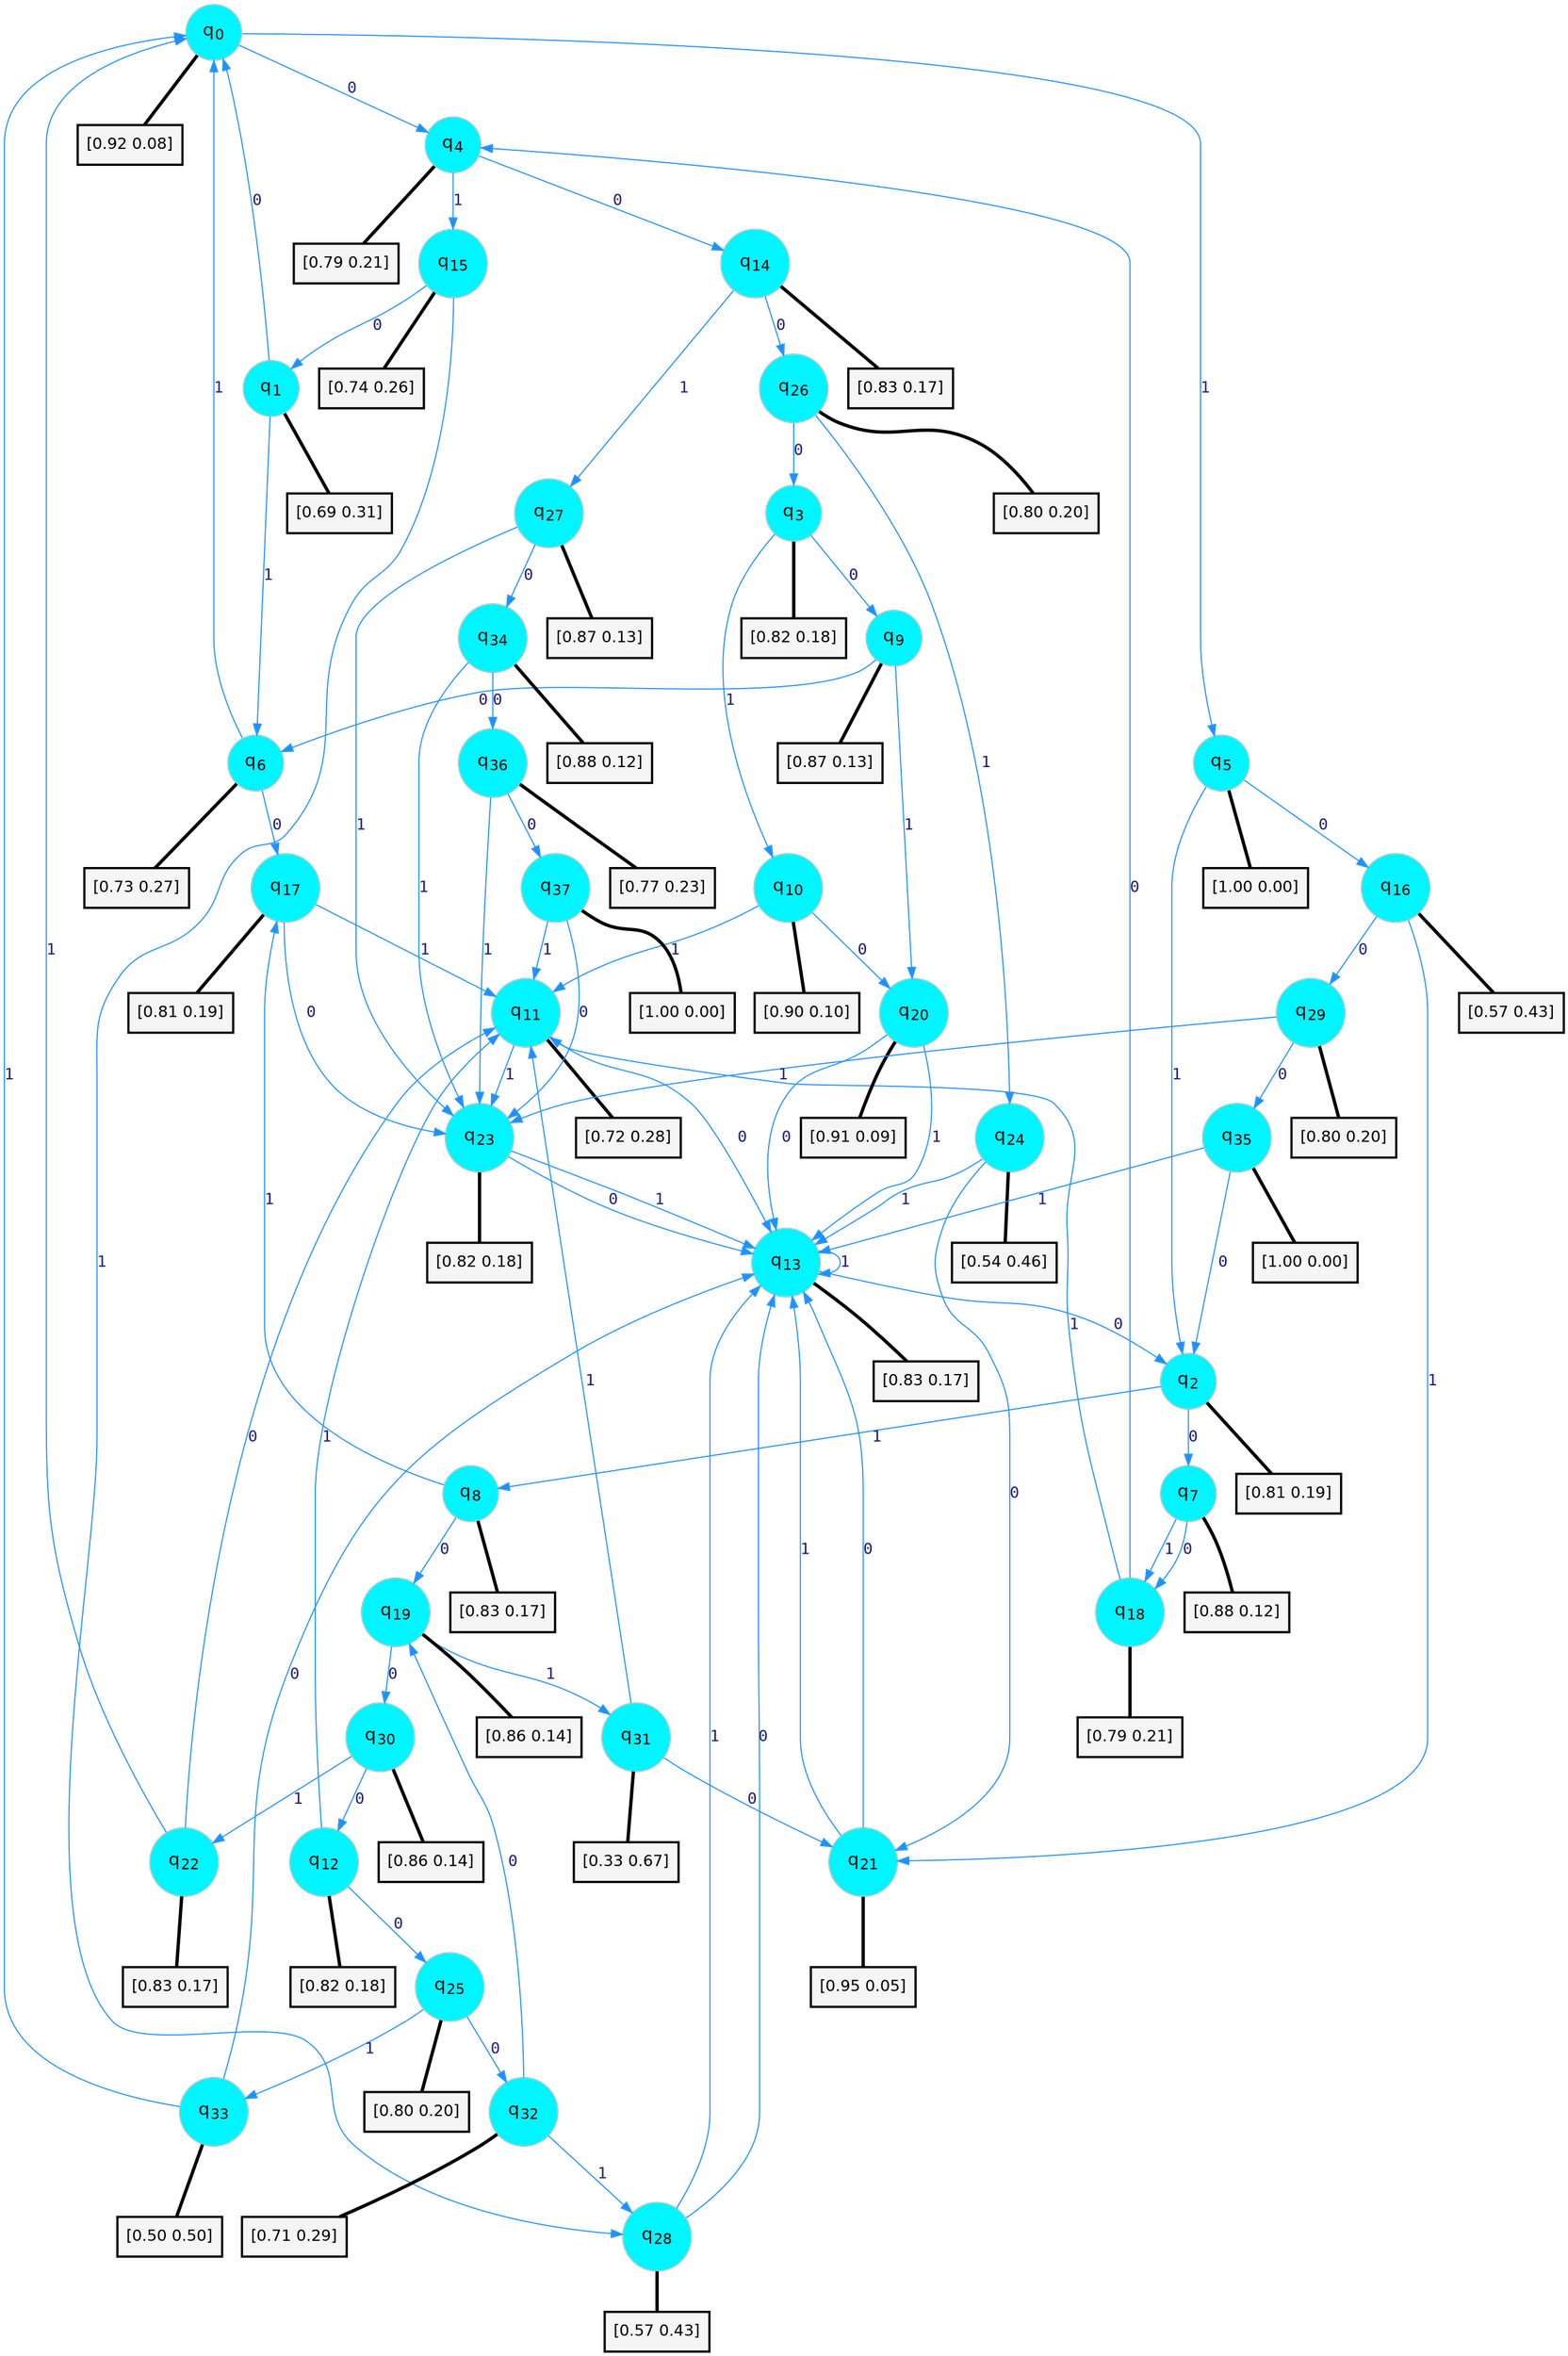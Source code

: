 digraph G {
graph [
bgcolor=transparent, dpi=300, rankdir=TD, size="40,25"];
node [
color=gray, fillcolor=turquoise1, fontcolor=black, fontname=Helvetica, fontsize=16, fontweight=bold, shape=circle, style=filled];
edge [
arrowsize=1, color=dodgerblue1, fontcolor=midnightblue, fontname=courier, fontweight=bold, penwidth=1, style=solid, weight=20];
0[label=<q<SUB>0</SUB>>];
1[label=<q<SUB>1</SUB>>];
2[label=<q<SUB>2</SUB>>];
3[label=<q<SUB>3</SUB>>];
4[label=<q<SUB>4</SUB>>];
5[label=<q<SUB>5</SUB>>];
6[label=<q<SUB>6</SUB>>];
7[label=<q<SUB>7</SUB>>];
8[label=<q<SUB>8</SUB>>];
9[label=<q<SUB>9</SUB>>];
10[label=<q<SUB>10</SUB>>];
11[label=<q<SUB>11</SUB>>];
12[label=<q<SUB>12</SUB>>];
13[label=<q<SUB>13</SUB>>];
14[label=<q<SUB>14</SUB>>];
15[label=<q<SUB>15</SUB>>];
16[label=<q<SUB>16</SUB>>];
17[label=<q<SUB>17</SUB>>];
18[label=<q<SUB>18</SUB>>];
19[label=<q<SUB>19</SUB>>];
20[label=<q<SUB>20</SUB>>];
21[label=<q<SUB>21</SUB>>];
22[label=<q<SUB>22</SUB>>];
23[label=<q<SUB>23</SUB>>];
24[label=<q<SUB>24</SUB>>];
25[label=<q<SUB>25</SUB>>];
26[label=<q<SUB>26</SUB>>];
27[label=<q<SUB>27</SUB>>];
28[label=<q<SUB>28</SUB>>];
29[label=<q<SUB>29</SUB>>];
30[label=<q<SUB>30</SUB>>];
31[label=<q<SUB>31</SUB>>];
32[label=<q<SUB>32</SUB>>];
33[label=<q<SUB>33</SUB>>];
34[label=<q<SUB>34</SUB>>];
35[label=<q<SUB>35</SUB>>];
36[label=<q<SUB>36</SUB>>];
37[label=<q<SUB>37</SUB>>];
38[label="[0.92 0.08]", shape=box,fontcolor=black, fontname=Helvetica, fontsize=14, penwidth=2, fillcolor=whitesmoke,color=black];
39[label="[0.69 0.31]", shape=box,fontcolor=black, fontname=Helvetica, fontsize=14, penwidth=2, fillcolor=whitesmoke,color=black];
40[label="[0.81 0.19]", shape=box,fontcolor=black, fontname=Helvetica, fontsize=14, penwidth=2, fillcolor=whitesmoke,color=black];
41[label="[0.82 0.18]", shape=box,fontcolor=black, fontname=Helvetica, fontsize=14, penwidth=2, fillcolor=whitesmoke,color=black];
42[label="[0.79 0.21]", shape=box,fontcolor=black, fontname=Helvetica, fontsize=14, penwidth=2, fillcolor=whitesmoke,color=black];
43[label="[1.00 0.00]", shape=box,fontcolor=black, fontname=Helvetica, fontsize=14, penwidth=2, fillcolor=whitesmoke,color=black];
44[label="[0.73 0.27]", shape=box,fontcolor=black, fontname=Helvetica, fontsize=14, penwidth=2, fillcolor=whitesmoke,color=black];
45[label="[0.88 0.12]", shape=box,fontcolor=black, fontname=Helvetica, fontsize=14, penwidth=2, fillcolor=whitesmoke,color=black];
46[label="[0.83 0.17]", shape=box,fontcolor=black, fontname=Helvetica, fontsize=14, penwidth=2, fillcolor=whitesmoke,color=black];
47[label="[0.87 0.13]", shape=box,fontcolor=black, fontname=Helvetica, fontsize=14, penwidth=2, fillcolor=whitesmoke,color=black];
48[label="[0.90 0.10]", shape=box,fontcolor=black, fontname=Helvetica, fontsize=14, penwidth=2, fillcolor=whitesmoke,color=black];
49[label="[0.72 0.28]", shape=box,fontcolor=black, fontname=Helvetica, fontsize=14, penwidth=2, fillcolor=whitesmoke,color=black];
50[label="[0.82 0.18]", shape=box,fontcolor=black, fontname=Helvetica, fontsize=14, penwidth=2, fillcolor=whitesmoke,color=black];
51[label="[0.83 0.17]", shape=box,fontcolor=black, fontname=Helvetica, fontsize=14, penwidth=2, fillcolor=whitesmoke,color=black];
52[label="[0.83 0.17]", shape=box,fontcolor=black, fontname=Helvetica, fontsize=14, penwidth=2, fillcolor=whitesmoke,color=black];
53[label="[0.74 0.26]", shape=box,fontcolor=black, fontname=Helvetica, fontsize=14, penwidth=2, fillcolor=whitesmoke,color=black];
54[label="[0.57 0.43]", shape=box,fontcolor=black, fontname=Helvetica, fontsize=14, penwidth=2, fillcolor=whitesmoke,color=black];
55[label="[0.81 0.19]", shape=box,fontcolor=black, fontname=Helvetica, fontsize=14, penwidth=2, fillcolor=whitesmoke,color=black];
56[label="[0.79 0.21]", shape=box,fontcolor=black, fontname=Helvetica, fontsize=14, penwidth=2, fillcolor=whitesmoke,color=black];
57[label="[0.86 0.14]", shape=box,fontcolor=black, fontname=Helvetica, fontsize=14, penwidth=2, fillcolor=whitesmoke,color=black];
58[label="[0.91 0.09]", shape=box,fontcolor=black, fontname=Helvetica, fontsize=14, penwidth=2, fillcolor=whitesmoke,color=black];
59[label="[0.95 0.05]", shape=box,fontcolor=black, fontname=Helvetica, fontsize=14, penwidth=2, fillcolor=whitesmoke,color=black];
60[label="[0.83 0.17]", shape=box,fontcolor=black, fontname=Helvetica, fontsize=14, penwidth=2, fillcolor=whitesmoke,color=black];
61[label="[0.82 0.18]", shape=box,fontcolor=black, fontname=Helvetica, fontsize=14, penwidth=2, fillcolor=whitesmoke,color=black];
62[label="[0.54 0.46]", shape=box,fontcolor=black, fontname=Helvetica, fontsize=14, penwidth=2, fillcolor=whitesmoke,color=black];
63[label="[0.80 0.20]", shape=box,fontcolor=black, fontname=Helvetica, fontsize=14, penwidth=2, fillcolor=whitesmoke,color=black];
64[label="[0.80 0.20]", shape=box,fontcolor=black, fontname=Helvetica, fontsize=14, penwidth=2, fillcolor=whitesmoke,color=black];
65[label="[0.87 0.13]", shape=box,fontcolor=black, fontname=Helvetica, fontsize=14, penwidth=2, fillcolor=whitesmoke,color=black];
66[label="[0.57 0.43]", shape=box,fontcolor=black, fontname=Helvetica, fontsize=14, penwidth=2, fillcolor=whitesmoke,color=black];
67[label="[0.80 0.20]", shape=box,fontcolor=black, fontname=Helvetica, fontsize=14, penwidth=2, fillcolor=whitesmoke,color=black];
68[label="[0.86 0.14]", shape=box,fontcolor=black, fontname=Helvetica, fontsize=14, penwidth=2, fillcolor=whitesmoke,color=black];
69[label="[0.33 0.67]", shape=box,fontcolor=black, fontname=Helvetica, fontsize=14, penwidth=2, fillcolor=whitesmoke,color=black];
70[label="[0.71 0.29]", shape=box,fontcolor=black, fontname=Helvetica, fontsize=14, penwidth=2, fillcolor=whitesmoke,color=black];
71[label="[0.50 0.50]", shape=box,fontcolor=black, fontname=Helvetica, fontsize=14, penwidth=2, fillcolor=whitesmoke,color=black];
72[label="[0.88 0.12]", shape=box,fontcolor=black, fontname=Helvetica, fontsize=14, penwidth=2, fillcolor=whitesmoke,color=black];
73[label="[1.00 0.00]", shape=box,fontcolor=black, fontname=Helvetica, fontsize=14, penwidth=2, fillcolor=whitesmoke,color=black];
74[label="[0.77 0.23]", shape=box,fontcolor=black, fontname=Helvetica, fontsize=14, penwidth=2, fillcolor=whitesmoke,color=black];
75[label="[1.00 0.00]", shape=box,fontcolor=black, fontname=Helvetica, fontsize=14, penwidth=2, fillcolor=whitesmoke,color=black];
0->4 [label=0];
0->5 [label=1];
0->38 [arrowhead=none, penwidth=3,color=black];
1->0 [label=0];
1->6 [label=1];
1->39 [arrowhead=none, penwidth=3,color=black];
2->7 [label=0];
2->8 [label=1];
2->40 [arrowhead=none, penwidth=3,color=black];
3->9 [label=0];
3->10 [label=1];
3->41 [arrowhead=none, penwidth=3,color=black];
4->14 [label=0];
4->15 [label=1];
4->42 [arrowhead=none, penwidth=3,color=black];
5->16 [label=0];
5->2 [label=1];
5->43 [arrowhead=none, penwidth=3,color=black];
6->17 [label=0];
6->0 [label=1];
6->44 [arrowhead=none, penwidth=3,color=black];
7->18 [label=0];
7->18 [label=1];
7->45 [arrowhead=none, penwidth=3,color=black];
8->19 [label=0];
8->17 [label=1];
8->46 [arrowhead=none, penwidth=3,color=black];
9->6 [label=0];
9->20 [label=1];
9->47 [arrowhead=none, penwidth=3,color=black];
10->20 [label=0];
10->11 [label=1];
10->48 [arrowhead=none, penwidth=3,color=black];
11->13 [label=0];
11->23 [label=1];
11->49 [arrowhead=none, penwidth=3,color=black];
12->25 [label=0];
12->11 [label=1];
12->50 [arrowhead=none, penwidth=3,color=black];
13->2 [label=0];
13->13 [label=1];
13->51 [arrowhead=none, penwidth=3,color=black];
14->26 [label=0];
14->27 [label=1];
14->52 [arrowhead=none, penwidth=3,color=black];
15->1 [label=0];
15->28 [label=1];
15->53 [arrowhead=none, penwidth=3,color=black];
16->29 [label=0];
16->21 [label=1];
16->54 [arrowhead=none, penwidth=3,color=black];
17->23 [label=0];
17->11 [label=1];
17->55 [arrowhead=none, penwidth=3,color=black];
18->4 [label=0];
18->11 [label=1];
18->56 [arrowhead=none, penwidth=3,color=black];
19->30 [label=0];
19->31 [label=1];
19->57 [arrowhead=none, penwidth=3,color=black];
20->13 [label=0];
20->13 [label=1];
20->58 [arrowhead=none, penwidth=3,color=black];
21->13 [label=0];
21->13 [label=1];
21->59 [arrowhead=none, penwidth=3,color=black];
22->11 [label=0];
22->0 [label=1];
22->60 [arrowhead=none, penwidth=3,color=black];
23->13 [label=0];
23->13 [label=1];
23->61 [arrowhead=none, penwidth=3,color=black];
24->21 [label=0];
24->13 [label=1];
24->62 [arrowhead=none, penwidth=3,color=black];
25->32 [label=0];
25->33 [label=1];
25->63 [arrowhead=none, penwidth=3,color=black];
26->3 [label=0];
26->24 [label=1];
26->64 [arrowhead=none, penwidth=3,color=black];
27->34 [label=0];
27->23 [label=1];
27->65 [arrowhead=none, penwidth=3,color=black];
28->13 [label=0];
28->13 [label=1];
28->66 [arrowhead=none, penwidth=3,color=black];
29->35 [label=0];
29->23 [label=1];
29->67 [arrowhead=none, penwidth=3,color=black];
30->12 [label=0];
30->22 [label=1];
30->68 [arrowhead=none, penwidth=3,color=black];
31->21 [label=0];
31->11 [label=1];
31->69 [arrowhead=none, penwidth=3,color=black];
32->19 [label=0];
32->28 [label=1];
32->70 [arrowhead=none, penwidth=3,color=black];
33->13 [label=0];
33->0 [label=1];
33->71 [arrowhead=none, penwidth=3,color=black];
34->36 [label=0];
34->23 [label=1];
34->72 [arrowhead=none, penwidth=3,color=black];
35->2 [label=0];
35->13 [label=1];
35->73 [arrowhead=none, penwidth=3,color=black];
36->37 [label=0];
36->23 [label=1];
36->74 [arrowhead=none, penwidth=3,color=black];
37->23 [label=0];
37->11 [label=1];
37->75 [arrowhead=none, penwidth=3,color=black];
}
